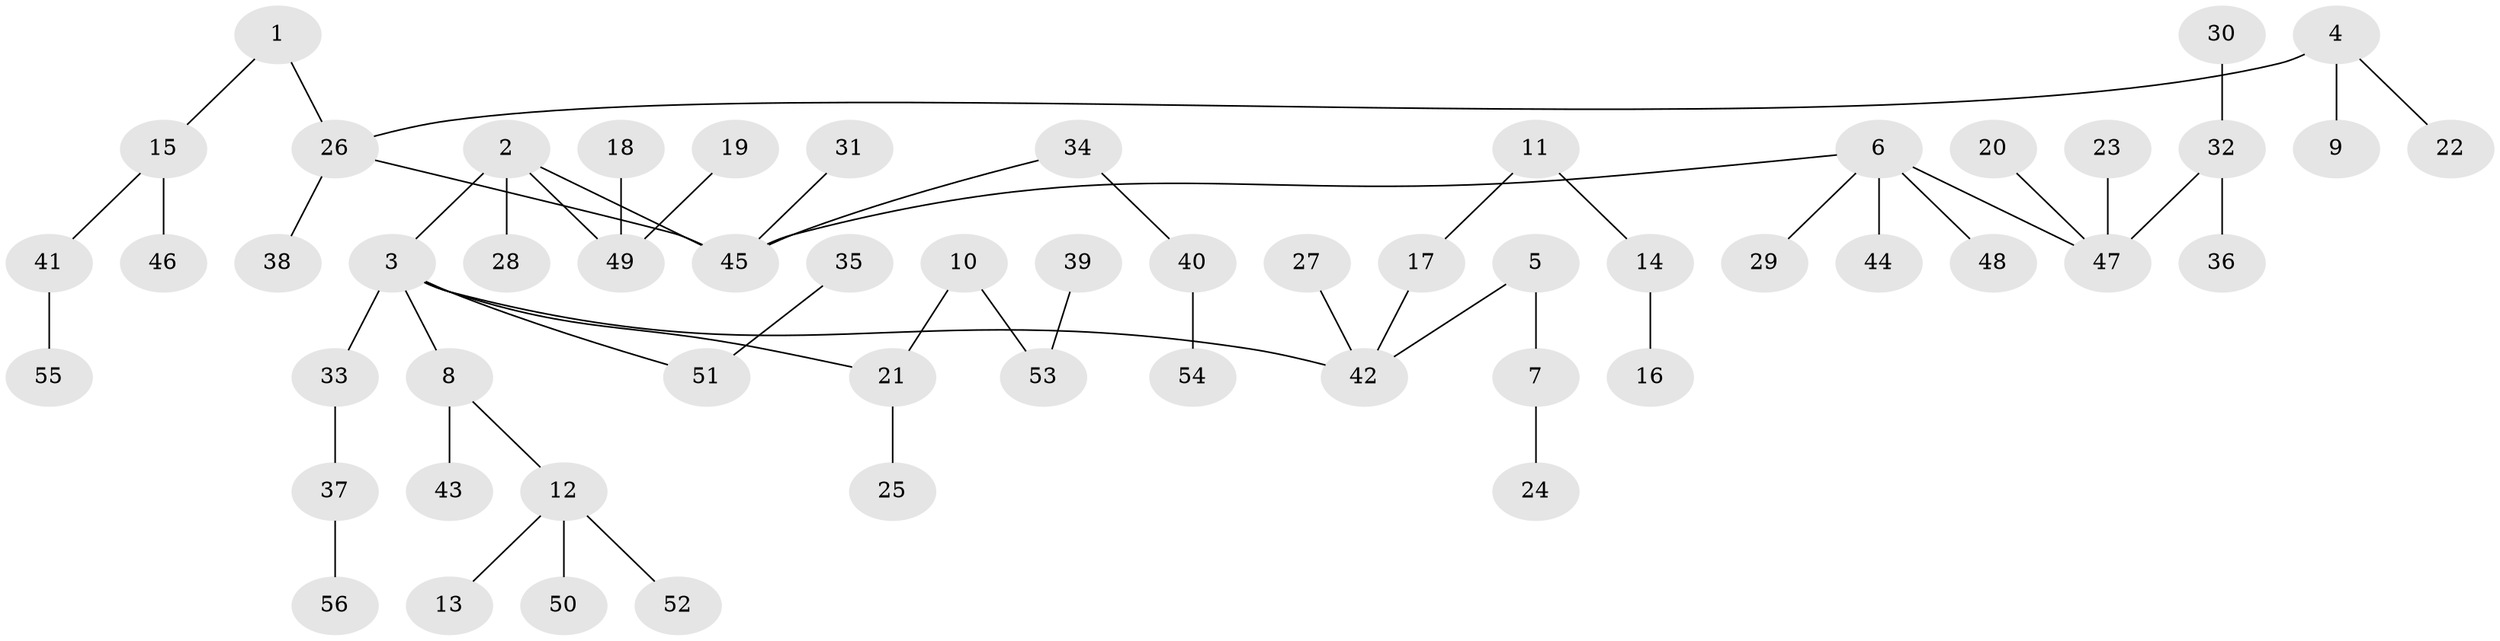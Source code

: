 // original degree distribution, {6: 0.0379746835443038, 5: 0.0379746835443038, 2: 0.20253164556962025, 4: 0.0759493670886076, 3: 0.10126582278481013, 1: 0.5443037974683544}
// Generated by graph-tools (version 1.1) at 2025/37/03/04/25 23:37:16]
// undirected, 56 vertices, 55 edges
graph export_dot {
  node [color=gray90,style=filled];
  1;
  2;
  3;
  4;
  5;
  6;
  7;
  8;
  9;
  10;
  11;
  12;
  13;
  14;
  15;
  16;
  17;
  18;
  19;
  20;
  21;
  22;
  23;
  24;
  25;
  26;
  27;
  28;
  29;
  30;
  31;
  32;
  33;
  34;
  35;
  36;
  37;
  38;
  39;
  40;
  41;
  42;
  43;
  44;
  45;
  46;
  47;
  48;
  49;
  50;
  51;
  52;
  53;
  54;
  55;
  56;
  1 -- 15 [weight=1.0];
  1 -- 26 [weight=1.0];
  2 -- 3 [weight=1.0];
  2 -- 28 [weight=1.0];
  2 -- 45 [weight=1.0];
  2 -- 49 [weight=1.0];
  3 -- 8 [weight=1.0];
  3 -- 21 [weight=1.0];
  3 -- 33 [weight=1.0];
  3 -- 42 [weight=1.0];
  3 -- 51 [weight=1.0];
  4 -- 9 [weight=1.0];
  4 -- 22 [weight=1.0];
  4 -- 26 [weight=1.0];
  5 -- 7 [weight=1.0];
  5 -- 42 [weight=1.0];
  6 -- 29 [weight=1.0];
  6 -- 44 [weight=1.0];
  6 -- 45 [weight=1.0];
  6 -- 47 [weight=1.0];
  6 -- 48 [weight=1.0];
  7 -- 24 [weight=1.0];
  8 -- 12 [weight=1.0];
  8 -- 43 [weight=1.0];
  10 -- 21 [weight=1.0];
  10 -- 53 [weight=1.0];
  11 -- 14 [weight=1.0];
  11 -- 17 [weight=1.0];
  12 -- 13 [weight=1.0];
  12 -- 50 [weight=1.0];
  12 -- 52 [weight=1.0];
  14 -- 16 [weight=1.0];
  15 -- 41 [weight=1.0];
  15 -- 46 [weight=1.0];
  17 -- 42 [weight=1.0];
  18 -- 49 [weight=1.0];
  19 -- 49 [weight=1.0];
  20 -- 47 [weight=1.0];
  21 -- 25 [weight=1.0];
  23 -- 47 [weight=1.0];
  26 -- 38 [weight=1.0];
  26 -- 45 [weight=1.0];
  27 -- 42 [weight=1.0];
  30 -- 32 [weight=1.0];
  31 -- 45 [weight=1.0];
  32 -- 36 [weight=1.0];
  32 -- 47 [weight=1.0];
  33 -- 37 [weight=1.0];
  34 -- 40 [weight=1.0];
  34 -- 45 [weight=1.0];
  35 -- 51 [weight=1.0];
  37 -- 56 [weight=1.0];
  39 -- 53 [weight=1.0];
  40 -- 54 [weight=1.0];
  41 -- 55 [weight=1.0];
}
